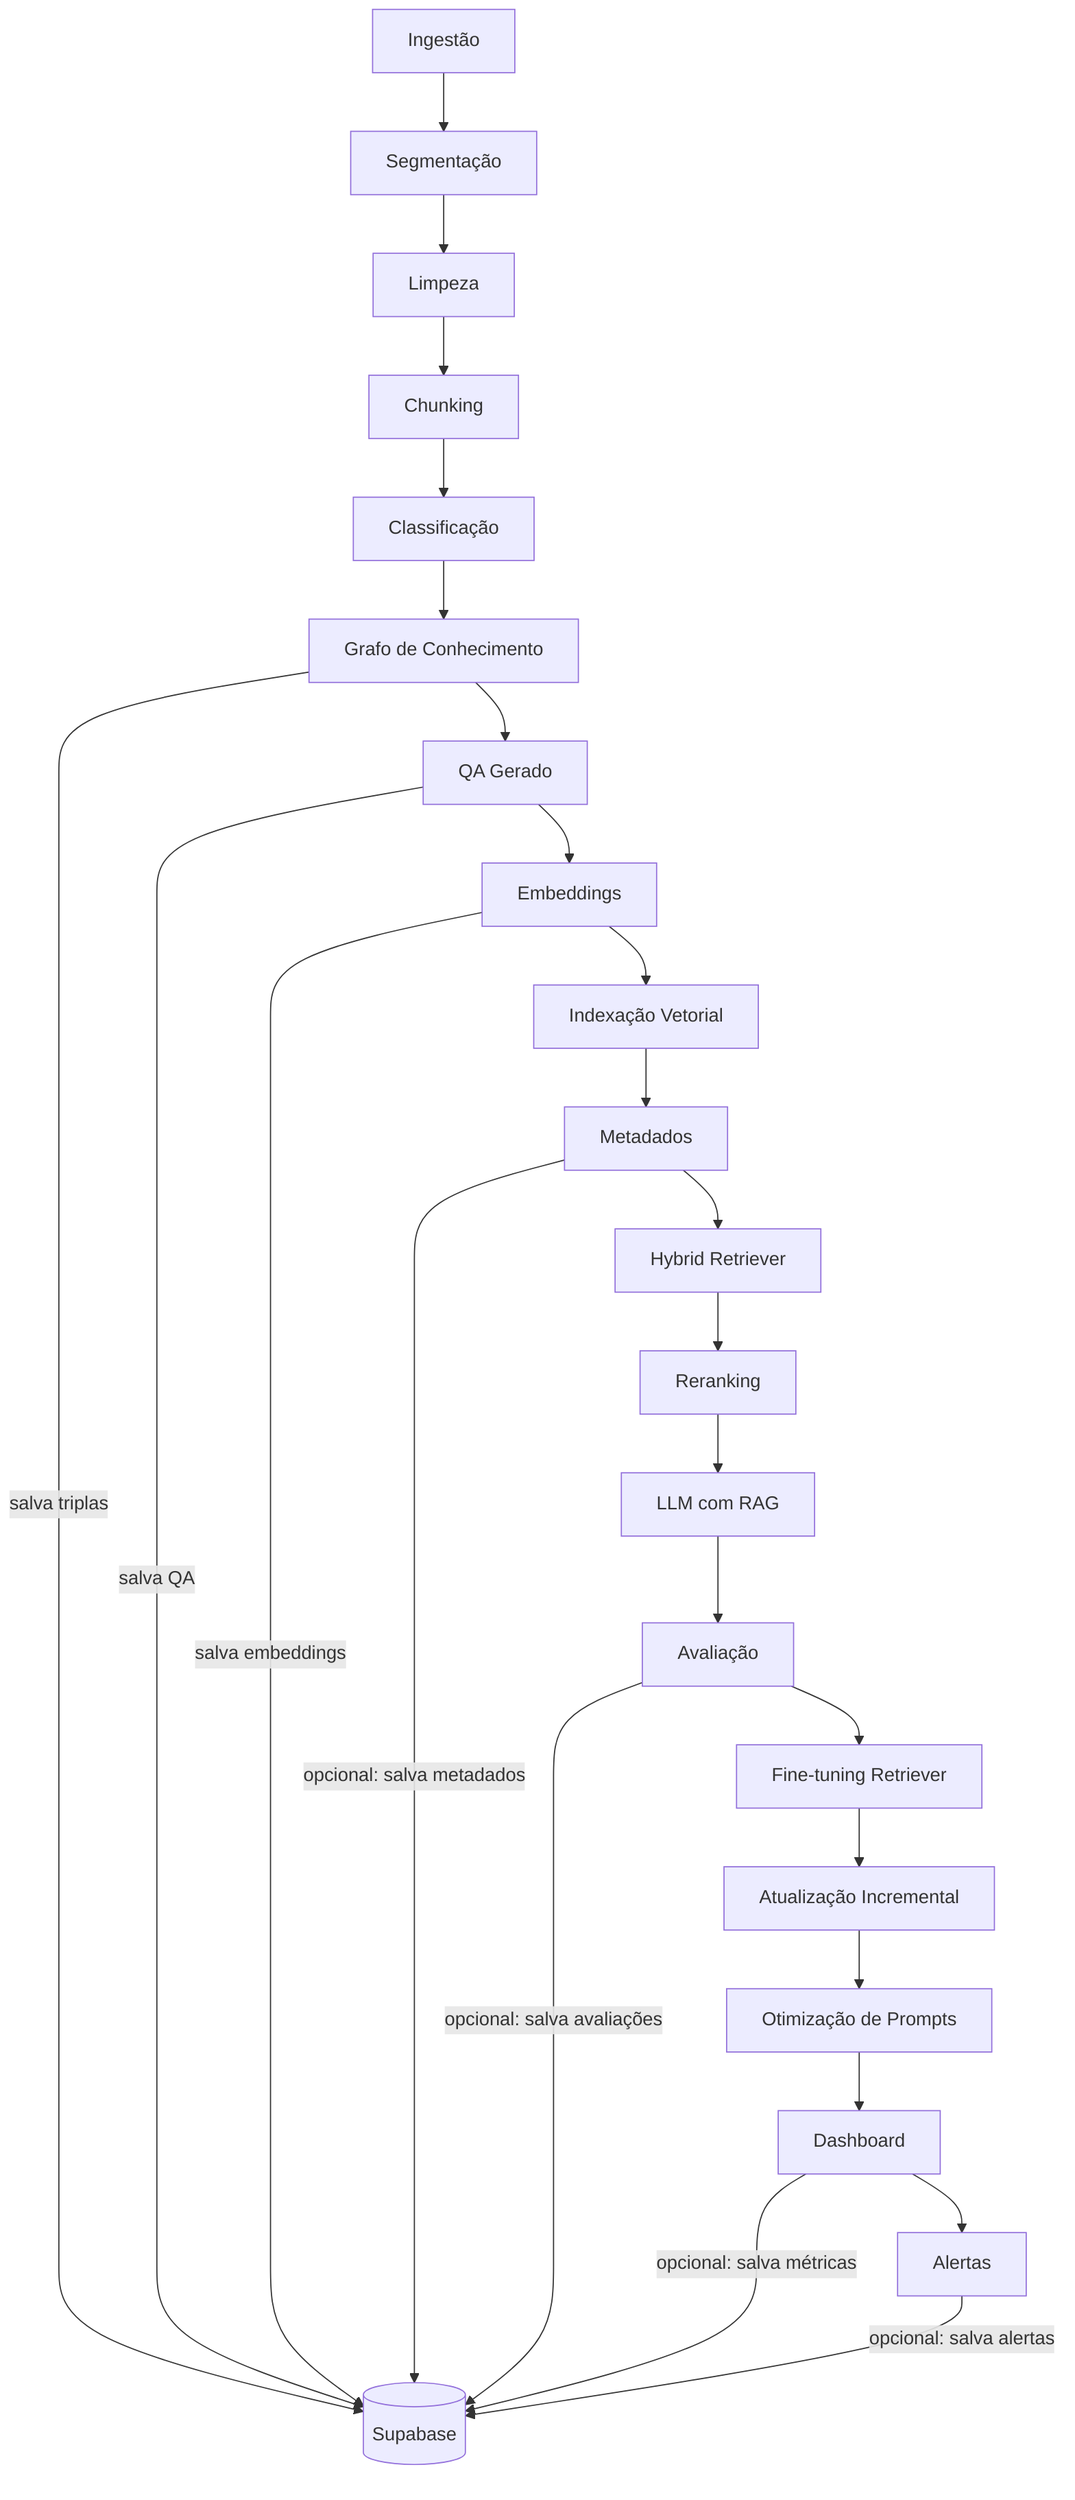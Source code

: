 flowchart TD
    A[Ingestão] --> B[Segmentação]
    B --> C[Limpeza]
    C --> D[Chunking]
    D --> E[Classificação]
    E --> F[Grafo de Conhecimento]
    F --> G[QA Gerado]
    G --> H[Embeddings]
    H --> I[Indexação Vetorial]
    I --> J[Metadados]
    J --> K[Hybrid Retriever]
    K --> L[Reranking]
    L --> M[LLM com RAG]
    M --> N[Avaliação]
    N --> O[Fine-tuning Retriever]
    O --> P[Atualização Incremental]
    P --> Q[Otimização de Prompts]
    Q --> R[Dashboard]
    R --> S[Alertas]

    %% Pontos de persistência Supabase
    F -- salva triplas --> SB1[(Supabase)]
    G -- salva QA --> SB1
    H -- salva embeddings --> SB1
    J -- opcional: salva metadados --> SB1
    N -- opcional: salva avaliações --> SB1
    R -- opcional: salva métricas --> SB1
    S -- opcional: salva alertas --> SB1